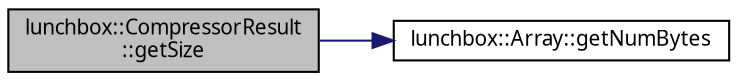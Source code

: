 digraph "lunchbox::CompressorResult::getSize"
{
  edge [fontname="Sans",fontsize="10",labelfontname="Sans",labelfontsize="10"];
  node [fontname="Sans",fontsize="10",shape=record];
  rankdir="LR";
  Node1 [label="lunchbox::CompressorResult\l::getSize",height=0.2,width=0.4,color="black", fillcolor="grey75", style="filled" fontcolor="black"];
  Node1 -> Node2 [color="midnightblue",fontsize="10",style="solid",fontname="Sans"];
  Node2 [label="lunchbox::Array::getNumBytes",height=0.2,width=0.4,color="black", fillcolor="white", style="filled",URL="$classlunchbox_1_1_array.html#aa1b43ec8f1e0bd6f000d0effee73b584"];
}
